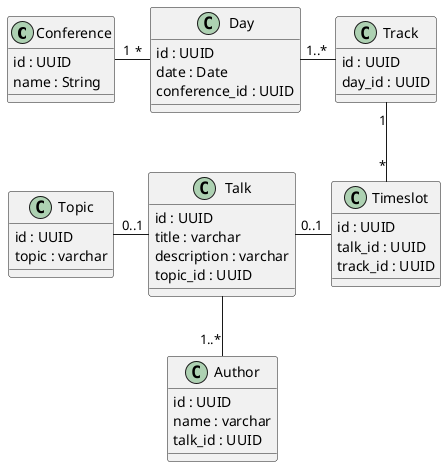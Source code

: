 @startuml

class Conference {
    id : UUID
    name : String
}

Conference "1" -right- "*" Day

class Talk {
    id : UUID
    title : varchar
    description : varchar
    topic_id : UUID
}

Talk -- "1..*" Author

class Author {
    id : UUID
    name : varchar
    talk_id : UUID
}

Talk -left- "0..1" Topic

class Topic {
    id : UUID
    topic : varchar
}

Day -right- "1..*" Track

class Day {
    id : UUID
    date : Date
    conference_id : UUID
}

Track "1" -down- "*" Timeslot

class Track{
    id : UUID
    day_id : UUID
}

Timeslot -left- "0..1" Talk

class Timeslot {
    id : UUID
    talk_id : UUID
    track_id : UUID
}

@enduml